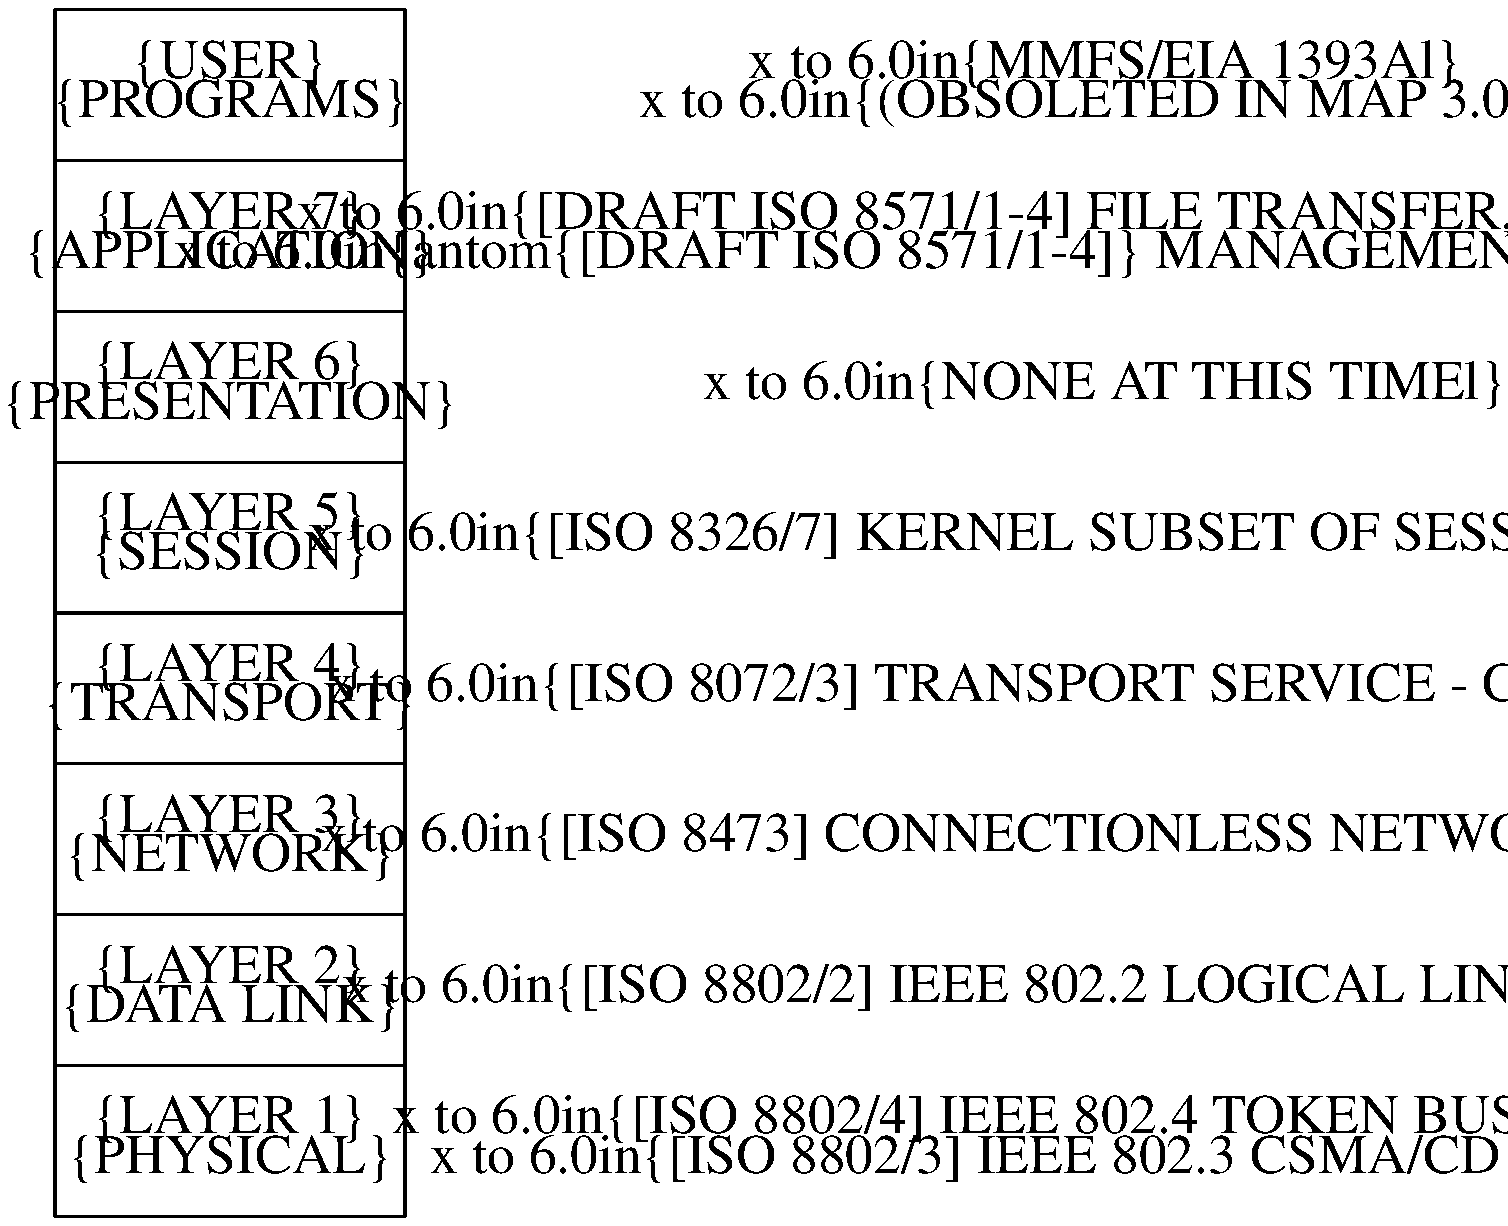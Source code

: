 .PS
.ps 20
	boxht = .754; boxwid = 1.75
UPRG:	box
	move from UPRG.w up .015
	line invisible right 1.75 "{USER}" " "
	move from UPRG.w down .015
	line invisible right 1.75 " " "{PROGRAMS}"
APP:	box with .n at UPRG.s
	move from APP.w up .015
	line invisible right 1.75 "{LAYER 7}" " "
	move from APP.w down .015
	line invisible right 1.75 " " "{APPLICATION}"
PRES:	box with .n at APP.s
	move from PRES.w up .015
	line invisible right 1.75 "{LAYER 6}" " "
	move from PRES.w down .015
	line invisible right 1.75 " " "{PRESENTATION}"
SESS:	box with .n at PRES.s
	move from SESS.w up .015
	line invisible right 1.75 "{LAYER 5}" " "
	move from SESS.w down .015
	line invisible right 1.75 " " "{SESSION}"
TRANS:	box with .n at SESS.s
	move from TRANS.w up .015
	line invisible right 1.75 "{LAYER 4}" " "
	move from TRANS.w down .015
	line invisible right 1.75 " " "{TRANSPORT}"
NET:	box with .n at TRANS.s
	move from NET.w up .015
	line invisible right 1.75 "{LAYER 3}" " "
	move from NET.w down .015
	line invisible right 1.75 " " "{NETWORK}"
DL:	box with .n at NET.s
	move from DL.w up .015
	line invisible right 1.75 "{LAYER 2}" " "
	move from DL.w down .015
	line invisible right 1.75 " " "{DATA LINK}"
PHY:	box with .n at DL.s
	move from PHY.w up .015
	line invisible right 1.75 "{LAYER 1}" " "
	move from PHY.w down .015
	line invisible right 1.75 " " "{PHYSICAL}"
#
#
	boxwid = 6.0
	move from UPRG.e right .5; X1: Here
	move from X1 up .015
	line invis right 6.0 "\hbox to 6.0in{MMFS/EIA 1393A\hfil}" " "
	move from X1 down .015
	line invis right 6.0 " " "\hbox to 6.0in{(OBSOLETED IN MAP 3.0)\hfil}"
	move from APP.e right .5; X2: Here
	move from X2 up .015
	line invis right 6.0 "\hbox to 6.0in{[DRAFT ISO 8571/1-4] FILE TRANSFER, ACCESS AND\hfil}" " "
	move from X2 down .015
	line invis right 6.0 " " "\hbox to 6.0in{\hphantom{[DRAFT ISO 8571/1-4]} MANAGEMENT SERVICE (FTAM)\hfil}"
	move from PRES.e right .5; X3: Here
	line invis from X3 right 6.0 "\hbox to 6.0in{NONE AT THIS TIME\hfil}"
	move from SESS.e right .5; X4: Here
	line invis from X4 right 6.0 "\hbox to 6.0in{[ISO 8326/7] KERNEL SUBSET OF SESSION SERVICE\hfil}"
	move from TRANS.e right .5; X5: Here
	line invis from X5 right 6.0 "\hbox to 6.0in{[ISO 8072/3] TRANSPORT SERVICE - CLASS 4 (TP4)\hfil}"
	move from NET.e right .5; X6: Here
	line invis from X6 right 6.0 "\hbox to 6.0in{[ISO 8473] CONNECTIONLESS NETWORK SERVICE\hfil}"
	move from DL.e right .5; X7: Here
XA:	line invis from X7 right 6.0 "\hbox to 6.0in{[ISO 8802/2] IEEE 802.2 LOGICAL LINK CONTROL\hfil}"
	move from PHY.e right .5; X8: Here
	move from X8 up .015
	line invis right 6.0 "\hbox to 6.0in{[ISO 8802/4] IEEE 802.4 TOKEN BUS (MAP 2.1)\hfil}" " "
	move from X8 down .015
	line invis right 6.0 " " "\hbox to 6.0in{[ISO 8802/3] IEEE 802.3 CSMA/CD (TOP 1.0)\hfil}"
.ps 1
	move from XA.e left .75; XA1: Here
	line dotted from XA1 right .001
.PE
